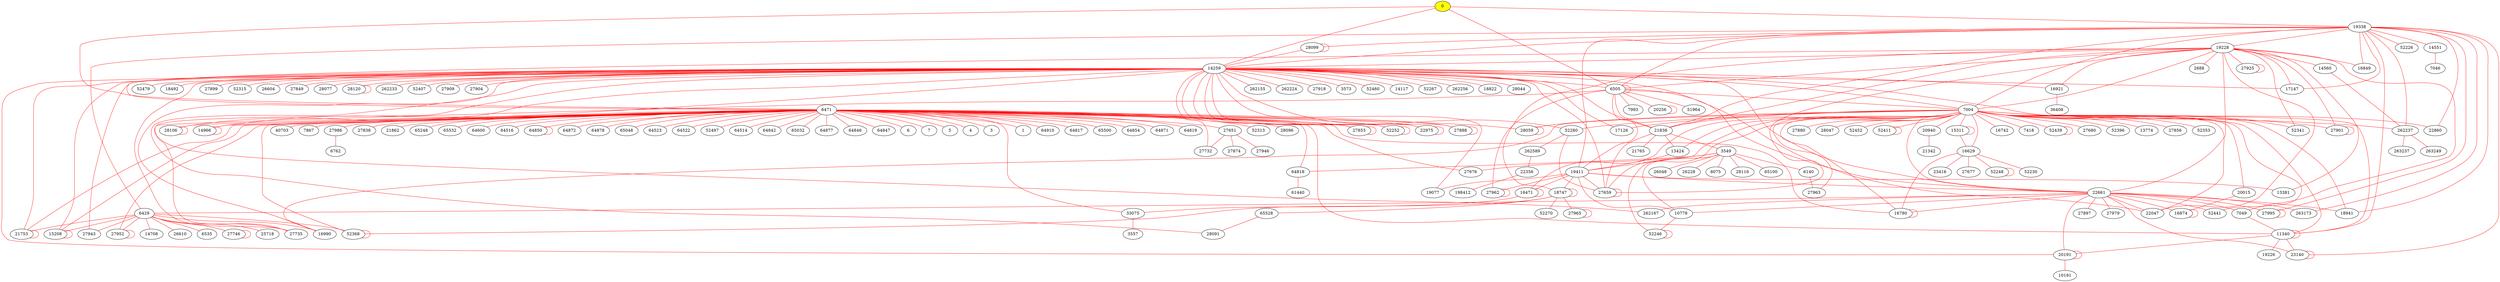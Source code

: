 strict graph topology {
	"0" [label="0", style="filled", color="black", fillcolor="yellow"];
	"0" -- "19338" [color=red];
	"19338" -- "7004" [color=red];
	"7004" -- "20940" [color=red];
	"20940" -- "21342" [color=red];
	"7004" -- "13424" [color=red];
	"19338" -- "19228" [color=red];
	"19228" -- "2688" [color=red];
	"19338" -- "28099" [color=red];
	"19338" -- "6505" [color=red];
	"6505" -- "51964" [color=red];
	"19338" -- "21838" [color=red];
	"21838" -- "3549" [color=red];
	"3549" -- "26048" [color=red];
	"3549" -- "26228" [color=red];
	"7004" -- "16629" [color=red];
	"21838" -- "21765" [color=red];
	"3549" -- "52246" [color=red];
	"19338" -- "14551" [color=red];
	"14551" -- "7046" [color=red];
	"19338" -- "19411" [color=red];
	"19411" -- "19077" [color=red];
	"19228" -- "6471" [color=red];
	"6505" -- "20256" [color=red];
	"20256" -- "20256" [color=red];
	"19228" -- "16921" [color=red];
	"16921" -- "36408" [color=red];
	"3549" -- "8075" [color=red];
	"7004" -- "11340" [color=red];
	"11340" -- "11340" [color=red];
	"11340" -- "19226" [color=red];
	"19411" -- "16471" [color=red];
	"19338" -- "23140" [color=red];
	"23140" -- "23140" [color=red];
	"11340" -- "23140" [color=red];
	"6505" -- "22661" [color=red];
	"22661" -- "23140" [color=red];
	"19338" -- "6429" [color=red];
	"6429" -- "26610" [color=red];
	"19228" -- "7049" [color=red];
	"7049" -- "11340" [color=red];
	"19338" -- "11340" [color=red];
	"22661" -- "20191" [color=red];
	"19411" -- "22661" [color=red];
	"11340" -- "20191" [color=red];
	"19228" -- "22661" [color=red];
	"19338" -- "14259" [color=red];
	"6471" -- "40703" [color=red];
	"14259" -- "262155" [color=red];
	"22661" -- "27897" [color=red];
	"7004" -- "16742" [color=red];
	"19338" -- "262237" [color=red];
	"14259" -- "262224" [color=red];
	"19338" -- "17147" [color=red];
	"19338" -- "52226" [color=red];
	"14259" -- "27918" [color=red];
	"6471" -- "7867" [color=red];
	"16629" -- "16780" [color=red];
	"7004" -- "16780" [color=red];
	"14259" -- "3573" [color=red];
	"28099" -- "28099" [color=red];
	"28099" -- "14259" [color=red];
	"14259" -- "52280" [color=red];
	"52280" -- "262589" [color=red];
	"262589" -- "22356" [color=red];
	"22356" -- "198412" [color=red];
	"14259" -- "52460" [color=red];
	"6471" -- "28106" [color=red];
	"19338" -- "27995" [color=red];
	"27995" -- "27995" [color=red];
	"7004" -- "7418" [color=red];
	"14259" -- "14117" [color=red];
	"19228" -- "27901" [color=red];
	"27901" -- "27901" [color=red];
	"7004" -- "27901" [color=red];
	"7004" -- "52439" [color=red];
	"52439" -- "52439" [color=red];
	"3549" -- "64818" [color=red];
	"64818" -- "61440" [color=red];
	"19228" -- "27925" [color=red];
	"6429" -- "6535" [color=red];
	"16629" -- "23416" [color=red];
	"7004" -- "27680" [color=red];
	"14259" -- "27735" [color=red];
	"27925" -- "27925" [color=red];
	"13424" -- "19411" [color=red];
	"22661" -- "27995" [color=red];
	"6471" -- "52368" [color=red];
	"6429" -- "52368" [color=red];
	"19411" -- "18747" [color=red];
	"18747" -- "52368" [color=red];
	"7004" -- "15311" [color=red];
	"22661" -- "262167" [color=red];
	"14259" -- "262167" [color=red];
	"19228" -- "22047" [color=red];
	"7004" -- "22047" [color=red];
	"7004" -- "52396" [color=red];
	"6471" -- "52313" [color=red];
	"14259" -- "28091" [color=red];
	"19228" -- "18747" [color=red];
	"18747" -- "65528" [color=red];
	"65528" -- "28091" [color=red];
	"6471" -- "28096" [color=red];
	"7004" -- "27659" [color=red];
	"14259" -- "52267" [color=red];
	"19338" -- "263173" [color=red];
	"22661" -- "27979" [color=red];
	"52246" -- "52246" [color=red];
	"19411" -- "10778" [color=red];
	"10778" -- "52246" [color=red];
	"18747" -- "52270" [color=red];
	"19228" -- "52341" [color=red];
	"7004" -- "52341" [color=red];
	"14259" -- "262256" [color=red];
	"19338" -- "22860" [color=red];
	"14259" -- "18822" [color=red];
	"19228" -- "14259" [color=red];
	"14259" -- "28044" [color=red];
	"14259" -- "52479" [color=red];
	"262237" -- "263249" [color=red];
	"7004" -- "22661" [color=red];
	"22661" -- "16874" [color=red];
	"3549" -- "28116" [color=red];
	"6429" -- "16990" [color=red];
	"16874" -- "16874" [color=red];
	"7004" -- "20015" [color=red];
	"20015" -- "16874" [color=red];
	"7004" -- "52441" [color=red];
	"7004" -- "16471" [color=red];
	"16471" -- "16471" [color=red];
	"16471" -- "33075" [color=red];
	"7004" -- "13774" [color=red];
	"6471" -- "27651" [color=red];
	"27651" -- "27946" [color=red];
	"16629" -- "27677" [color=red];
	"14259" -- "18492" [color=red];
	"6429" -- "21753" [color=red];
	"21753" -- "21753" [color=red];
	"14259" -- "21753" [color=red];
	"6471" -- "27838" [color=red];
	"3549" -- "27676" [color=red];
	"6471" -- "27676" [color=red];
	"7004" -- "27963" [color=red];
	"3549" -- "6140" [color=red];
	"6140" -- "27963" [color=red];
	"14259" -- "14966" [color=red];
	"14966" -- "14966" [color=red];
	"14259" -- "17126" [color=red];
	"7004" -- "27856" [color=red];
	"14259" -- "27899" [color=red];
	"21838" -- "27659" [color=red];
	"6471" -- "28059" [color=red];
	"7004" -- "28059" [color=red];
	"28059" -- "28059" [color=red];
	"14259" -- "27853" [color=red];
	"14259" -- "16990" [color=red];
	"7004" -- "16990" [color=red];
	"6429" -- "27952" [color=red];
	"14259" -- "15208" [color=red];
	"6429" -- "15208" [color=red];
	"19338" -- "18941" [color=red];
	"7004" -- "18941" [color=red];
	"27651" -- "27874" [color=red];
	"14259" -- "52252" [color=red];
	"52252" -- "52252" [color=red];
	"16629" -- "52248" [color=red];
	"52248" -- "52248" [color=red];
	"7004" -- "52353" [color=red];
	"6429" -- "27746" [color=red];
	"27746" -- "27746" [color=red];
	"14259" -- "52315" [color=red];
	"14259" -- "22975" [color=red];
	"6471" -- "22975" [color=red];
	"6429" -- "27943" [color=red];
	"14259" -- "26604" [color=red];
	"6429" -- "25718" [color=red];
	"6429" -- "27735" [color=red];
	"6505" -- "27735" [color=red];
	"3549" -- "10778" [color=red];
	"6429" -- "14708" [color=red];
	"15311" -- "15311" [color=red];
	"16629" -- "52230" [color=red];
	"7004" -- "27880" [color=red];
	"14259" -- "27732" [color=red];
	"14259" -- "27849" [color=red];
	"18747" -- "27965" [color=red];
	"27965" -- "27965" [color=red];
	"18747" -- "18747" [color=red];
	"14259" -- "28077" [color=red];
	"262237" -- "263237" [color=red];
	"22661" -- "22047" [color=red];
	"19411" -- "27962" [color=red];
	"7004" -- "28047" [color=red];
	"19338" -- "16849" [color=red];
	"19411" -- "13381" [color=red];
	"15311" -- "16629" [color=red];
	"21838" -- "13424" [color=red];
	"19411" -- "7004" [color=red];
	"14259" -- "28120" [color=red];
	"28120" -- "28120" [color=red];
	"14259" -- "262233" [color=red];
	"7004" -- "52452" [color=red];
	"14259" -- "52407" [color=red];
	"7004" -- "52411" [color=red];
	"14259" -- "27888" [color=red];
	"14259" -- "27909" [color=red];
	"6505" -- "7993" [color=red];
	"6471" -- "21862" [color=red];
	"0" [label="0", style="filled", color="black", fillcolor="yellow"];
	"0" -- "6471" [color=red];
	"6471" -- "27986" [color=red];
	"27986" -- "6762" [color=red];
	"19228" -- "7004" [color=red];
	"19228" -- "6505" [color=red];
	"7004" -- "21838" [color=red];
	"19228" -- "21838" [color=red];
	"3549" -- "65100" [color=red];
	"6471" -- "65248" [color=red];
	"22661" -- "6429" [color=red];
	"6471" -- "11340" [color=red];
	"19228" -- "14560" [color=red];
	"14560" -- "262237" [color=red];
	"19228" -- "17147" [color=red];
	"6471" -- "65532" [color=red];
	"6471" -- "64600" [color=red];
	"6471" -- "64516" [color=red];
	"6471" -- "64850" [color=red];
	"64850" -- "64850" [color=red];
	"6471" -- "64872" [color=red];
	"6471" -- "64878" [color=red];
	"6471" -- "65048" [color=red];
	"6471" -- "64523" [color=red];
	"6471" -- "64522" [color=red];
	"6471" -- "52497" [color=red];
	"6471" -- "16780" [color=red];
	"16780" -- "16780" [color=red];
	"52368" -- "52368" [color=red];
	"6471" -- "64514" [color=red];
	"6471" -- "64842" [color=red];
	"6471" -- "65032" [color=red];
	"6471" -- "64877" [color=red];
	"6471" -- "64846" [color=red];
	"6471" -- "64847" [color=red];
	"6471" -- "6" [color=red];
	"6471" -- "7" [color=red];
	"6471" -- "5" [color=red];
	"6471" -- "4" [color=red];
	"6471" -- "3" [color=red];
	"6471" -- "1" [color=red];
	"6471" -- "64910" [color=red];
	"14259" -- "19077" [color=red];
	"19228" -- "27659" [color=red];
	"7004" -- "52280" [color=red];
	"52280" -- "27659" [color=red];
	"27659" -- "27659" [color=red];
	"22661" -- "263173" [color=red];
	"6471" -- "64817" [color=red];
	"6471" -- "64818" [color=red];
	"6471" -- "33075" [color=red];
	"33075" -- "3557" [color=red];
	"6471" -- "21753" [color=red];
	"6471" -- "14966" [color=red];
	"22661" -- "10778" [color=red];
	"7004" -- "17126" [color=red];
	"14259" -- "27904" [color=red];
	"6471" -- "27853" [color=red];
	"27853" -- "27853" [color=red];
	"6471" -- "27952" [color=red];
	"27952" -- "27952" [color=red];
	"6471" -- "15208" [color=red];
	"15208" -- "15208" [color=red];
	"22661" -- "18941" [color=red];
	"6471" -- "52252" [color=red];
	"22975" -- "22975" [color=red];
	"14259" -- "27943" [color=red];
	"27651" -- "27732" [color=red];
	"6471" -- "65500" [color=red];
	"6471" -- "64854" [color=red];
	"19228" -- "16849" [color=red];
	"6471" -- "64871" [color=red];
	"6471" -- "64819" [color=red];
	"19228" -- "13381" [color=red];
	"52411" -- "52411" [color=red];
	"6471" -- "27888" [color=red];
	"27888" -- "27888" [color=red];
	"0" [label="0", style="filled", color="black", fillcolor="yellow"];
	"0" -- "14259" [color=red];
	"14259" -- "7004" [color=red];
	"14259" -- "6505" [color=red];
	"14259" -- "21838" [color=red];
	"14259" -- "16921" [color=red];
	"14259" -- "22661" [color=red];
	"14259" -- "11340" [color=red];
	"14259" -- "20191" [color=red];
	"20191" -- "20191" [color=red];
	"20191" -- "10191" [color=red];
	"14259" -- "17147" [color=red];
	"22661" -- "16780" [color=red];
	"14259" -- "28106" [color=red];
	"28106" -- "28106" [color=red];
	"14259" -- "22047" [color=red];
	"14259" -- "27659" [color=red];
	"22661" -- "7049" [color=red];
	"7004" -- "22860" [color=red];
	"7004" -- "262237" [color=red];
	"22661" -- "52441" [color=red];
	"0" [label="0", style="filled", color="black", fillcolor="yellow"];
	"0" -- "6505" [color=red];
	"6505" -- "7004" [color=red];
	"6505" -- "6505" [color=red];
	"6505" -- "19411" [color=red];
	"6505" -- "21838" [color=red];
	"19411" -- "27659" [color=red];
	"6505" -- "27962" [color=red];
	"27962" -- "27962" [color=red];
}
